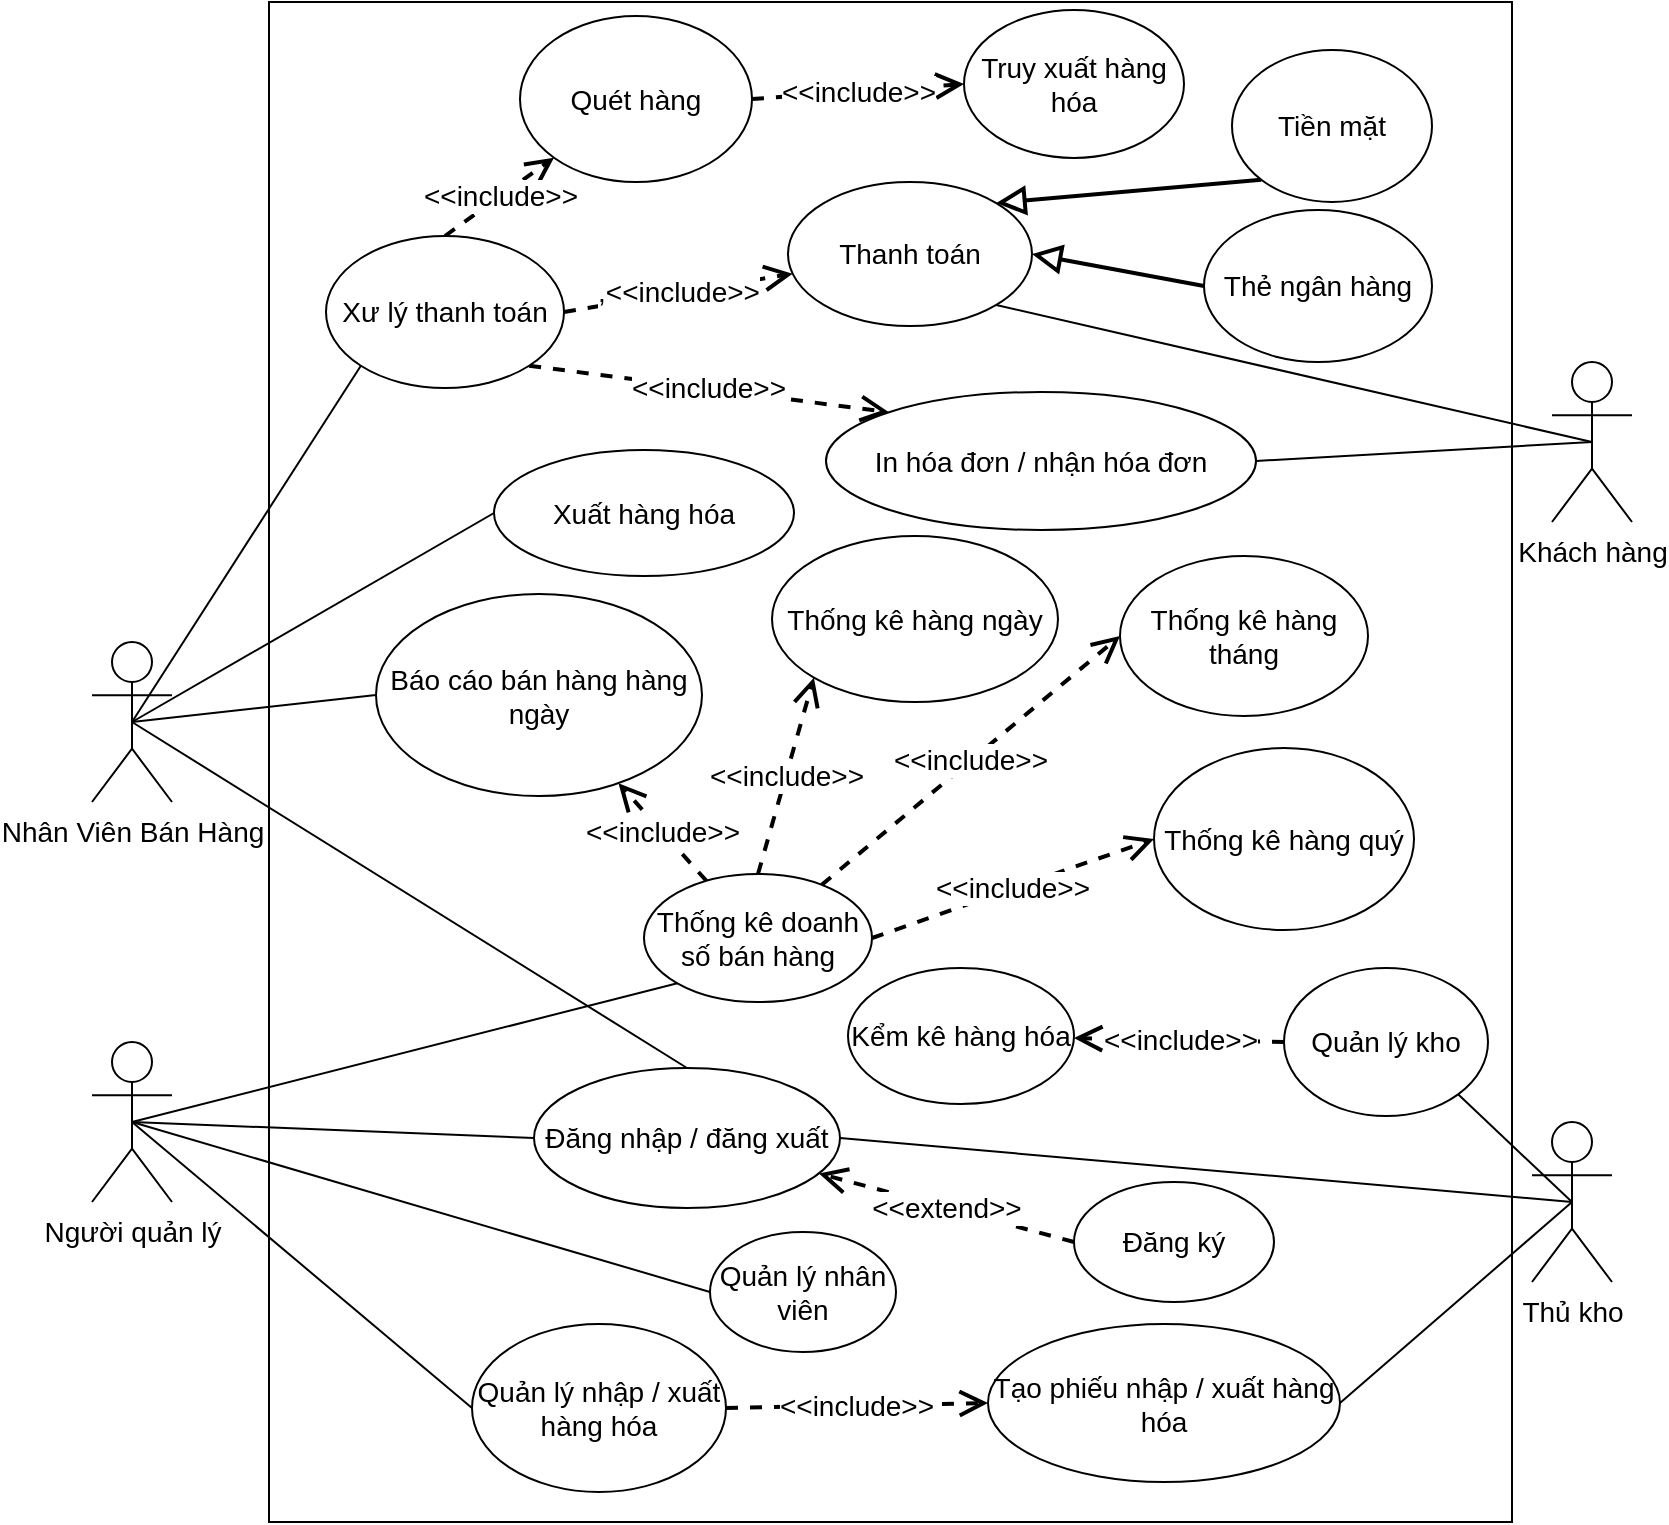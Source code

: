 <mxfile version="14.9.6" type="device" pages="6"><diagram id="X_3gajI03cGwWxsO9EAs" name="Page-1"><mxGraphModel dx="1605" dy="696" grid="0" gridSize="10" guides="1" tooltips="1" connect="1" arrows="1" fold="1" page="0" pageScale="1" pageWidth="827" pageHeight="1169" math="0" shadow="0"><root><mxCell id="0"/><mxCell id="1" parent="0"/><mxCell id="jmUTKWsd7i9n2NGpoQxk-5" value="" style="rounded=0;whiteSpace=wrap;html=1;" parent="1" vertex="1"><mxGeometry x="128.5" y="40" width="621.5" height="760" as="geometry"/></mxCell><mxCell id="jmUTKWsd7i9n2NGpoQxk-1" value="Nhân Viên Bán Hàng" style="shape=umlActor;verticalLabelPosition=bottom;verticalAlign=top;html=1;outlineConnect=0;fontSize=14;" parent="1" vertex="1"><mxGeometry x="40" y="360" width="40" height="80" as="geometry"/></mxCell><mxCell id="jmUTKWsd7i9n2NGpoQxk-2" value="Người quản lý" style="shape=umlActor;verticalLabelPosition=bottom;verticalAlign=top;html=1;outlineConnect=0;fontSize=14;" parent="1" vertex="1"><mxGeometry x="40" y="560" width="40" height="80" as="geometry"/></mxCell><mxCell id="3GQWUcm0NmPoAcpDKpDG-1" value="Đăng nhập / đăng xuất" style="ellipse;whiteSpace=wrap;html=1;fontSize=14;" parent="1" vertex="1"><mxGeometry x="261" y="573" width="153" height="70" as="geometry"/></mxCell><mxCell id="3GQWUcm0NmPoAcpDKpDG-2" value="In hóa đơn / nhận hóa đơn" style="ellipse;whiteSpace=wrap;html=1;fontSize=14;" parent="1" vertex="1"><mxGeometry x="407" y="235" width="215" height="69" as="geometry"/></mxCell><mxCell id="3GQWUcm0NmPoAcpDKpDG-3" value="Thống kê hàng ngày" style="ellipse;whiteSpace=wrap;html=1;fontSize=14;" parent="1" vertex="1"><mxGeometry x="380" y="307" width="143" height="83" as="geometry"/></mxCell><mxCell id="3GQWUcm0NmPoAcpDKpDG-4" value="Thống kê hàng tháng" style="ellipse;whiteSpace=wrap;html=1;fontSize=14;" parent="1" vertex="1"><mxGeometry x="554" y="317" width="124" height="80" as="geometry"/></mxCell><mxCell id="3GQWUcm0NmPoAcpDKpDG-36" style="edgeStyle=none;rounded=0;orthogonalLoop=1;jettySize=auto;html=1;exitX=0;exitY=0.5;exitDx=0;exitDy=0;entryX=1;entryY=0.5;entryDx=0;entryDy=0;endArrow=block;endFill=0;fontSize=14;endSize=10;strokeWidth=2;" parent="1" source="3GQWUcm0NmPoAcpDKpDG-5" target="3GQWUcm0NmPoAcpDKpDG-10" edge="1"><mxGeometry relative="1" as="geometry"/></mxCell><mxCell id="3GQWUcm0NmPoAcpDKpDG-5" value="Thẻ ngân hàng" style="ellipse;whiteSpace=wrap;html=1;fontSize=14;" parent="1" vertex="1"><mxGeometry x="596" y="144" width="114" height="76" as="geometry"/></mxCell><mxCell id="3GQWUcm0NmPoAcpDKpDG-35" style="edgeStyle=none;rounded=0;orthogonalLoop=1;jettySize=auto;html=1;exitX=0;exitY=1;exitDx=0;exitDy=0;entryX=1;entryY=0;entryDx=0;entryDy=0;endArrow=block;endFill=0;fontSize=14;spacing=2;strokeWidth=2;endSize=10;jumpSize=6;startSize=6;" parent="1" source="3GQWUcm0NmPoAcpDKpDG-6" target="3GQWUcm0NmPoAcpDKpDG-10" edge="1"><mxGeometry relative="1" as="geometry"/></mxCell><mxCell id="3GQWUcm0NmPoAcpDKpDG-6" value="Tiền mặt" style="ellipse;whiteSpace=wrap;html=1;fontSize=14;" parent="1" vertex="1"><mxGeometry x="610" y="64" width="100" height="76" as="geometry"/></mxCell><mxCell id="3GQWUcm0NmPoAcpDKpDG-37" value="&amp;lt;&amp;lt;include&amp;gt;&amp;gt;" style="edgeStyle=none;rounded=0;orthogonalLoop=1;jettySize=auto;html=1;exitX=0;exitY=0.5;exitDx=0;exitDy=0;endArrow=open;endFill=0;dashed=1;fontSize=14;strokeWidth=2;endSize=10;" parent="1" source="3GQWUcm0NmPoAcpDKpDG-7" target="3GQWUcm0NmPoAcpDKpDG-14" edge="1"><mxGeometry relative="1" as="geometry"/></mxCell><mxCell id="3GQWUcm0NmPoAcpDKpDG-7" value="Quản lý kho" style="ellipse;whiteSpace=wrap;html=1;fontSize=14;" parent="1" vertex="1"><mxGeometry x="636" y="523" width="102" height="74" as="geometry"/></mxCell><mxCell id="3GQWUcm0NmPoAcpDKpDG-39" value="&amp;lt;&amp;lt;include&amp;gt;&amp;gt;" style="edgeStyle=none;rounded=0;orthogonalLoop=1;jettySize=auto;html=1;dashed=1;endArrow=open;endFill=0;fontSize=14;endSize=10;strokeWidth=2;" parent="1" source="3GQWUcm0NmPoAcpDKpDG-8" target="3GQWUcm0NmPoAcpDKpDG-9" edge="1"><mxGeometry relative="1" as="geometry"><mxPoint x="550" y="530" as="sourcePoint"/></mxGeometry></mxCell><mxCell id="3GQWUcm0NmPoAcpDKpDG-8" value="Thống kê doanh số bán hàng" style="ellipse;whiteSpace=wrap;html=1;fontSize=14;" parent="1" vertex="1"><mxGeometry x="316" y="476" width="114" height="64" as="geometry"/></mxCell><mxCell id="3GQWUcm0NmPoAcpDKpDG-31" value="&amp;lt;&amp;lt;include&amp;gt;&amp;gt;" style="edgeStyle=none;rounded=0;orthogonalLoop=1;jettySize=auto;html=1;exitX=0.5;exitY=0;exitDx=0;exitDy=0;entryX=0;entryY=1;entryDx=0;entryDy=0;dashed=1;endArrow=open;endFill=0;fontSize=14;endSize=10;strokeWidth=2;" parent="1" source="3GQWUcm0NmPoAcpDKpDG-8" target="3GQWUcm0NmPoAcpDKpDG-3" edge="1"><mxGeometry relative="1" as="geometry"/></mxCell><mxCell id="3GQWUcm0NmPoAcpDKpDG-32" value="&amp;lt;&amp;lt;include&amp;gt;&amp;gt;" style="edgeStyle=none;rounded=0;orthogonalLoop=1;jettySize=auto;html=1;entryX=0;entryY=0.5;entryDx=0;entryDy=0;dashed=1;endArrow=open;endFill=0;fontSize=14;endSize=10;strokeWidth=2;" parent="1" source="3GQWUcm0NmPoAcpDKpDG-8" target="3GQWUcm0NmPoAcpDKpDG-4" edge="1"><mxGeometry relative="1" as="geometry"/></mxCell><mxCell id="3GQWUcm0NmPoAcpDKpDG-33" value="&amp;lt;&amp;lt;include&amp;gt;&amp;gt;" style="edgeStyle=none;rounded=0;orthogonalLoop=1;jettySize=auto;html=1;exitX=1;exitY=0.5;exitDx=0;exitDy=0;entryX=0;entryY=0.5;entryDx=0;entryDy=0;dashed=1;endArrow=open;endFill=0;fontSize=14;endSize=10;strokeWidth=2;" parent="1" source="3GQWUcm0NmPoAcpDKpDG-8" target="3GQWUcm0NmPoAcpDKpDG-11" edge="1"><mxGeometry relative="1" as="geometry"/></mxCell><mxCell id="3GQWUcm0NmPoAcpDKpDG-9" value="Báo cáo bán hàng hàng ngày" style="ellipse;whiteSpace=wrap;html=1;fontSize=14;" parent="1" vertex="1"><mxGeometry x="182" y="336" width="163" height="101" as="geometry"/></mxCell><mxCell id="3GQWUcm0NmPoAcpDKpDG-10" value="Thanh toán" style="ellipse;whiteSpace=wrap;html=1;fontSize=14;" parent="1" vertex="1"><mxGeometry x="388" y="130" width="122" height="72" as="geometry"/></mxCell><mxCell id="3GQWUcm0NmPoAcpDKpDG-11" value="Thống kê hàng quý" style="ellipse;whiteSpace=wrap;html=1;fontSize=14;" parent="1" vertex="1"><mxGeometry x="571" y="413" width="130" height="91" as="geometry"/></mxCell><mxCell id="3GQWUcm0NmPoAcpDKpDG-14" value="Kểm kê hàng hóa" style="ellipse;whiteSpace=wrap;html=1;fontSize=14;" parent="1" vertex="1"><mxGeometry x="418" y="523" width="113" height="68" as="geometry"/></mxCell><mxCell id="3GQWUcm0NmPoAcpDKpDG-28" value="&amp;lt;&amp;lt;include&amp;gt;&amp;gt;" style="edgeStyle=none;rounded=0;orthogonalLoop=1;jettySize=auto;html=1;exitX=0.5;exitY=0;exitDx=0;exitDy=0;entryX=0;entryY=1;entryDx=0;entryDy=0;dashed=1;endArrow=open;endFill=0;fontSize=14;endSize=10;strokeWidth=2;" parent="1" source="3GQWUcm0NmPoAcpDKpDG-20" target="3GQWUcm0NmPoAcpDKpDG-21" edge="1"><mxGeometry relative="1" as="geometry"/></mxCell><mxCell id="3GQWUcm0NmPoAcpDKpDG-29" value=",&amp;lt;&amp;lt;include&amp;gt;&amp;gt;" style="edgeStyle=none;rounded=0;orthogonalLoop=1;jettySize=auto;html=1;exitX=1;exitY=0.5;exitDx=0;exitDy=0;dashed=1;endArrow=open;endFill=0;fontSize=14;endSize=10;strokeWidth=2;" parent="1" source="3GQWUcm0NmPoAcpDKpDG-20" target="3GQWUcm0NmPoAcpDKpDG-10" edge="1"><mxGeometry relative="1" as="geometry"/></mxCell><mxCell id="3GQWUcm0NmPoAcpDKpDG-30" value="&amp;lt;&amp;lt;include&amp;gt;&amp;gt;" style="edgeStyle=none;rounded=0;orthogonalLoop=1;jettySize=auto;html=1;exitX=1;exitY=1;exitDx=0;exitDy=0;dashed=1;endArrow=open;endFill=0;entryX=0;entryY=0;entryDx=0;entryDy=0;fontSize=14;endSize=10;strokeWidth=2;" parent="1" source="3GQWUcm0NmPoAcpDKpDG-20" target="3GQWUcm0NmPoAcpDKpDG-2" edge="1"><mxGeometry relative="1" as="geometry"><mxPoint x="390" y="280" as="targetPoint"/></mxGeometry></mxCell><mxCell id="3GQWUcm0NmPoAcpDKpDG-20" value="Xư lý thanh toán" style="ellipse;whiteSpace=wrap;html=1;fontSize=14;" parent="1" vertex="1"><mxGeometry x="157" y="157" width="119" height="76" as="geometry"/></mxCell><mxCell id="3GQWUcm0NmPoAcpDKpDG-21" value="Quét hàng" style="ellipse;whiteSpace=wrap;html=1;fontSize=14;" parent="1" vertex="1"><mxGeometry x="254" y="47" width="116" height="83" as="geometry"/></mxCell><mxCell id="mlgc9WAL3KNxoWwhJcPK-2" value="" style="endArrow=none;html=1;entryX=0;entryY=1;entryDx=0;entryDy=0;exitX=0.5;exitY=0.5;exitDx=0;exitDy=0;exitPerimeter=0;fontSize=14;" parent="1" source="jmUTKWsd7i9n2NGpoQxk-1" target="3GQWUcm0NmPoAcpDKpDG-20" edge="1"><mxGeometry width="50" height="50" relative="1" as="geometry"><mxPoint x="400" y="360" as="sourcePoint"/><mxPoint x="450" y="310" as="targetPoint"/></mxGeometry></mxCell><mxCell id="mlgc9WAL3KNxoWwhJcPK-3" value="" style="endArrow=none;html=1;exitX=0.5;exitY=0.5;exitDx=0;exitDy=0;exitPerimeter=0;entryX=0;entryY=0.5;entryDx=0;entryDy=0;fontSize=14;" parent="1" source="jmUTKWsd7i9n2NGpoQxk-1" target="3GQWUcm0NmPoAcpDKpDG-9" edge="1"><mxGeometry width="50" height="50" relative="1" as="geometry"><mxPoint x="400" y="360" as="sourcePoint"/><mxPoint x="450" y="310" as="targetPoint"/></mxGeometry></mxCell><mxCell id="mlgc9WAL3KNxoWwhJcPK-4" value="" style="endArrow=none;html=1;entryX=0.5;entryY=0.5;entryDx=0;entryDy=0;entryPerimeter=0;exitX=0.5;exitY=0;exitDx=0;exitDy=0;fontSize=14;" parent="1" source="3GQWUcm0NmPoAcpDKpDG-1" target="jmUTKWsd7i9n2NGpoQxk-1" edge="1"><mxGeometry width="50" height="50" relative="1" as="geometry"><mxPoint x="340" y="540" as="sourcePoint"/><mxPoint x="450" y="510" as="targetPoint"/></mxGeometry></mxCell><mxCell id="mlgc9WAL3KNxoWwhJcPK-8" value="" style="endArrow=none;html=1;exitX=0;exitY=1;exitDx=0;exitDy=0;entryX=0.5;entryY=0.5;entryDx=0;entryDy=0;entryPerimeter=0;fontSize=14;" parent="1" source="3GQWUcm0NmPoAcpDKpDG-8" target="jmUTKWsd7i9n2NGpoQxk-2" edge="1"><mxGeometry width="50" height="50" relative="1" as="geometry"><mxPoint x="400" y="560" as="sourcePoint"/><mxPoint x="450" y="510" as="targetPoint"/></mxGeometry></mxCell><mxCell id="mlgc9WAL3KNxoWwhJcPK-9" value="" style="endArrow=none;html=1;entryX=0.5;entryY=0.5;entryDx=0;entryDy=0;entryPerimeter=0;exitX=0;exitY=0.5;exitDx=0;exitDy=0;fontSize=14;" parent="1" source="3GQWUcm0NmPoAcpDKpDG-1" target="jmUTKWsd7i9n2NGpoQxk-2" edge="1"><mxGeometry width="50" height="50" relative="1" as="geometry"><mxPoint x="400" y="560" as="sourcePoint"/><mxPoint x="450" y="510" as="targetPoint"/></mxGeometry></mxCell><mxCell id="mlgc9WAL3KNxoWwhJcPK-11" value="Khách hàng" style="shape=umlActor;verticalLabelPosition=bottom;verticalAlign=top;html=1;outlineConnect=0;fontSize=14;" parent="1" vertex="1"><mxGeometry x="770" y="220" width="40" height="80" as="geometry"/></mxCell><mxCell id="mlgc9WAL3KNxoWwhJcPK-13" value="" style="endArrow=none;html=1;entryX=0.5;entryY=0.5;entryDx=0;entryDy=0;entryPerimeter=0;exitX=1;exitY=1;exitDx=0;exitDy=0;fontSize=14;" parent="1" source="3GQWUcm0NmPoAcpDKpDG-10" target="mlgc9WAL3KNxoWwhJcPK-11" edge="1"><mxGeometry width="50" height="50" relative="1" as="geometry"><mxPoint x="400" y="460" as="sourcePoint"/><mxPoint x="450" y="410" as="targetPoint"/></mxGeometry></mxCell><mxCell id="mlgc9WAL3KNxoWwhJcPK-14" value="" style="endArrow=none;html=1;entryX=0.5;entryY=0.5;entryDx=0;entryDy=0;entryPerimeter=0;exitX=1;exitY=0.5;exitDx=0;exitDy=0;fontSize=14;" parent="1" source="3GQWUcm0NmPoAcpDKpDG-2" target="mlgc9WAL3KNxoWwhJcPK-11" edge="1"><mxGeometry width="50" height="50" relative="1" as="geometry"><mxPoint x="400" y="460" as="sourcePoint"/><mxPoint x="450" y="410" as="targetPoint"/></mxGeometry></mxCell><mxCell id="mlgc9WAL3KNxoWwhJcPK-16" value="Xuất hàng hóa" style="ellipse;whiteSpace=wrap;html=1;fontSize=14;" parent="1" vertex="1"><mxGeometry x="241" y="264" width="150" height="63" as="geometry"/></mxCell><mxCell id="mlgc9WAL3KNxoWwhJcPK-19" value="Truy xuất hàng hóa" style="ellipse;whiteSpace=wrap;html=1;fontSize=14;" parent="1" vertex="1"><mxGeometry x="476" y="44" width="110" height="74" as="geometry"/></mxCell><mxCell id="mlgc9WAL3KNxoWwhJcPK-20" value="&amp;lt;&amp;lt;include&amp;gt;&amp;gt;" style="edgeStyle=none;rounded=0;orthogonalLoop=1;jettySize=auto;html=1;exitX=1;exitY=0.5;exitDx=0;exitDy=0;entryX=0;entryY=0.5;entryDx=0;entryDy=0;dashed=1;endArrow=open;endFill=0;fontSize=14;endSize=10;strokeWidth=2;" parent="1" source="3GQWUcm0NmPoAcpDKpDG-21" target="mlgc9WAL3KNxoWwhJcPK-19" edge="1"><mxGeometry relative="1" as="geometry"><mxPoint x="401.56" y="138.62" as="sourcePoint"/><mxPoint x="459.996" y="70.002" as="targetPoint"/></mxGeometry></mxCell><mxCell id="mlgc9WAL3KNxoWwhJcPK-22" value="Thủ kho" style="shape=umlActor;verticalLabelPosition=bottom;verticalAlign=top;html=1;outlineConnect=0;fontSize=14;" parent="1" vertex="1"><mxGeometry x="760" y="600" width="40" height="80" as="geometry"/></mxCell><mxCell id="mlgc9WAL3KNxoWwhJcPK-23" value="Quản lý nhân viên" style="ellipse;whiteSpace=wrap;html=1;fontSize=14;" parent="1" vertex="1"><mxGeometry x="349" y="655" width="93" height="60" as="geometry"/></mxCell><mxCell id="mlgc9WAL3KNxoWwhJcPK-24" value="" style="endArrow=none;html=1;entryX=0;entryY=0.5;entryDx=0;entryDy=0;exitX=0.5;exitY=0.5;exitDx=0;exitDy=0;exitPerimeter=0;fontSize=14;" parent="1" source="jmUTKWsd7i9n2NGpoQxk-2" target="mlgc9WAL3KNxoWwhJcPK-23" edge="1"><mxGeometry width="50" height="50" relative="1" as="geometry"><mxPoint x="520" y="520" as="sourcePoint"/><mxPoint x="570" y="470" as="targetPoint"/></mxGeometry></mxCell><mxCell id="mlgc9WAL3KNxoWwhJcPK-25" value="" style="endArrow=none;html=1;entryX=0.5;entryY=0.5;entryDx=0;entryDy=0;entryPerimeter=0;exitX=1;exitY=1;exitDx=0;exitDy=0;fontSize=14;" parent="1" source="3GQWUcm0NmPoAcpDKpDG-7" target="mlgc9WAL3KNxoWwhJcPK-22" edge="1"><mxGeometry width="50" height="50" relative="1" as="geometry"><mxPoint x="520" y="520" as="sourcePoint"/><mxPoint x="570" y="470" as="targetPoint"/></mxGeometry></mxCell><mxCell id="mlgc9WAL3KNxoWwhJcPK-26" value="Quản lý nhập / xuất hàng hóa" style="ellipse;whiteSpace=wrap;html=1;fontSize=14;" parent="1" vertex="1"><mxGeometry x="230" y="701" width="127" height="84" as="geometry"/></mxCell><mxCell id="mlgc9WAL3KNxoWwhJcPK-28" value="" style="endArrow=none;html=1;entryX=0.5;entryY=0.5;entryDx=0;entryDy=0;entryPerimeter=0;exitX=1;exitY=0.5;exitDx=0;exitDy=0;fontSize=14;" parent="1" source="3GQWUcm0NmPoAcpDKpDG-1" target="mlgc9WAL3KNxoWwhJcPK-22" edge="1"><mxGeometry width="50" height="50" relative="1" as="geometry"><mxPoint x="520" y="520" as="sourcePoint"/><mxPoint x="570" y="470" as="targetPoint"/></mxGeometry></mxCell><mxCell id="1rMDRkvQiVu-XMmLuUUH-1" value="" style="endArrow=none;html=1;entryX=0.5;entryY=0.5;entryDx=0;entryDy=0;entryPerimeter=0;exitX=0;exitY=0.5;exitDx=0;exitDy=0;fontSize=14;" parent="1" source="mlgc9WAL3KNxoWwhJcPK-26" target="jmUTKWsd7i9n2NGpoQxk-2" edge="1"><mxGeometry width="50" height="50" relative="1" as="geometry"><mxPoint x="390" y="450" as="sourcePoint"/><mxPoint x="440" y="400" as="targetPoint"/></mxGeometry></mxCell><mxCell id="1rMDRkvQiVu-XMmLuUUH-3" value="Tạo phiếu nhập / xuất hàng hóa" style="ellipse;whiteSpace=wrap;html=1;fontSize=14;" parent="1" vertex="1"><mxGeometry x="488" y="701" width="176" height="79" as="geometry"/></mxCell><mxCell id="1rMDRkvQiVu-XMmLuUUH-4" value="" style="endArrow=none;html=1;entryX=0.5;entryY=0.5;entryDx=0;entryDy=0;entryPerimeter=0;exitX=1;exitY=0.5;exitDx=0;exitDy=0;fontSize=14;" parent="1" source="1rMDRkvQiVu-XMmLuUUH-3" target="mlgc9WAL3KNxoWwhJcPK-22" edge="1"><mxGeometry width="50" height="50" relative="1" as="geometry"><mxPoint x="390" y="450" as="sourcePoint"/><mxPoint x="440" y="400" as="targetPoint"/></mxGeometry></mxCell><mxCell id="1rMDRkvQiVu-XMmLuUUH-5" value="&amp;lt;&amp;lt;include&amp;gt;&amp;gt;" style="edgeStyle=none;rounded=0;orthogonalLoop=1;jettySize=auto;html=1;dashed=1;endArrow=open;endFill=0;exitX=1;exitY=0.5;exitDx=0;exitDy=0;entryX=0;entryY=0.5;entryDx=0;entryDy=0;fontSize=14;endSize=10;strokeWidth=2;" parent="1" source="mlgc9WAL3KNxoWwhJcPK-26" target="1rMDRkvQiVu-XMmLuUUH-3" edge="1"><mxGeometry relative="1" as="geometry"><mxPoint x="459.921" y="772.332" as="sourcePoint"/><mxPoint x="388.572" y="710.003" as="targetPoint"/></mxGeometry></mxCell><mxCell id="QV4z3LUx660qUgWut2sT-1" value="" style="endArrow=none;html=1;entryX=0.5;entryY=0.5;entryDx=0;entryDy=0;entryPerimeter=0;exitX=0;exitY=0.5;exitDx=0;exitDy=0;fontSize=14;" parent="1" source="mlgc9WAL3KNxoWwhJcPK-16" target="jmUTKWsd7i9n2NGpoQxk-1" edge="1"><mxGeometry width="50" height="50" relative="1" as="geometry"><mxPoint x="382" y="454" as="sourcePoint"/><mxPoint x="432" y="404" as="targetPoint"/></mxGeometry></mxCell><mxCell id="1VojRdYXPBkcwkbnCsIb-2" value="&amp;lt;&amp;lt;extend&amp;gt;&amp;gt;" style="rounded=0;orthogonalLoop=1;jettySize=auto;html=1;exitX=0;exitY=0.5;exitDx=0;exitDy=0;dashed=1;startArrow=none;startFill=0;endArrow=open;endFill=0;fontSize=14;endSize=10;strokeWidth=2;" edge="1" parent="1" source="1VojRdYXPBkcwkbnCsIb-1" target="3GQWUcm0NmPoAcpDKpDG-1"><mxGeometry relative="1" as="geometry"/></mxCell><mxCell id="1VojRdYXPBkcwkbnCsIb-1" value="Đăng ký" style="ellipse;whiteSpace=wrap;html=1;fontSize=14;" vertex="1" parent="1"><mxGeometry x="531" y="630" width="100" height="60" as="geometry"/></mxCell></root></mxGraphModel></diagram><diagram id="O2q5S81UlyIH-dyNLWr5" name="Page-2"><mxGraphModel dx="1024" dy="592" grid="0" gridSize="10" guides="1" tooltips="1" connect="1" arrows="1" fold="1" page="0" pageScale="1" pageWidth="827" pageHeight="1169" math="0" shadow="0"><root><mxCell id="Japy9P8lDnO_IKh7Hzi0-0"/><mxCell id="Japy9P8lDnO_IKh7Hzi0-1" parent="Japy9P8lDnO_IKh7Hzi0-0"/><mxCell id="HC4q6IHxwJ24EuJGbXtU-0" value="" style="rounded=0;whiteSpace=wrap;html=1;" parent="Japy9P8lDnO_IKh7Hzi0-1" vertex="1"><mxGeometry x="155" y="30" width="600" height="481" as="geometry"/></mxCell><mxCell id="Japy9P8lDnO_IKh7Hzi0-2" value="Nhân Viên Bán Hàng" style="shape=umlActor;verticalLabelPosition=bottom;verticalAlign=top;html=1;outlineConnect=0;" parent="Japy9P8lDnO_IKh7Hzi0-1" vertex="1"><mxGeometry x="40" y="320" width="40" height="80" as="geometry"/></mxCell><mxCell id="Japy9P8lDnO_IKh7Hzi0-3" value="Đăng nhập / đăng xuất" style="ellipse;whiteSpace=wrap;html=1;" parent="Japy9P8lDnO_IKh7Hzi0-1" vertex="1"><mxGeometry x="304" y="394" width="90" height="60" as="geometry"/></mxCell><mxCell id="Japy9P8lDnO_IKh7Hzi0-4" value="In hóa đơn" style="ellipse;whiteSpace=wrap;html=1;" parent="Japy9P8lDnO_IKh7Hzi0-1" vertex="1"><mxGeometry x="436" y="234" width="90" height="60" as="geometry"/></mxCell><mxCell id="Japy9P8lDnO_IKh7Hzi0-7" style="edgeStyle=none;rounded=0;orthogonalLoop=1;jettySize=auto;html=1;exitX=0;exitY=0.5;exitDx=0;exitDy=0;entryX=1;entryY=0.5;entryDx=0;entryDy=0;endArrow=block;endFill=0;" parent="Japy9P8lDnO_IKh7Hzi0-1" target="Japy9P8lDnO_IKh7Hzi0-16" edge="1"><mxGeometry relative="1" as="geometry"><mxPoint x="620" y="190" as="sourcePoint"/></mxGeometry></mxCell><mxCell id="Japy9P8lDnO_IKh7Hzi0-8" style="edgeStyle=none;rounded=0;orthogonalLoop=1;jettySize=auto;html=1;exitX=0;exitY=1;exitDx=0;exitDy=0;entryX=1;entryY=0;entryDx=0;entryDy=0;endArrow=block;endFill=0;" parent="Japy9P8lDnO_IKh7Hzi0-1" source="Japy9P8lDnO_IKh7Hzi0-9" target="Japy9P8lDnO_IKh7Hzi0-16" edge="1"><mxGeometry relative="1" as="geometry"/></mxCell><mxCell id="Japy9P8lDnO_IKh7Hzi0-9" value="Tiền mặt" style="ellipse;whiteSpace=wrap;html=1;" parent="Japy9P8lDnO_IKh7Hzi0-1" vertex="1"><mxGeometry x="610" y="80" width="90" height="60" as="geometry"/></mxCell><mxCell id="Japy9P8lDnO_IKh7Hzi0-15" value="Báo cáo bán hàng hàng ngày" style="ellipse;whiteSpace=wrap;html=1;" parent="Japy9P8lDnO_IKh7Hzi0-1" vertex="1"><mxGeometry x="405.5" y="320" width="99" height="67" as="geometry"/></mxCell><mxCell id="Japy9P8lDnO_IKh7Hzi0-16" value="Thanh toán" style="ellipse;whiteSpace=wrap;html=1;" parent="Japy9P8lDnO_IKh7Hzi0-1" vertex="1"><mxGeometry x="410" y="142" width="90" height="60" as="geometry"/></mxCell><mxCell id="Japy9P8lDnO_IKh7Hzi0-18" value="&amp;lt;&amp;lt;include&amp;gt;&amp;gt;" style="edgeStyle=none;rounded=0;orthogonalLoop=1;jettySize=auto;html=1;exitX=0.5;exitY=0;exitDx=0;exitDy=0;entryX=0;entryY=1;entryDx=0;entryDy=0;dashed=1;endArrow=open;endFill=0;" parent="Japy9P8lDnO_IKh7Hzi0-1" source="wPv7U9K76INPBdsueurQ-0" target="Japy9P8lDnO_IKh7Hzi0-22" edge="1"><mxGeometry relative="1" as="geometry"><mxPoint x="275" y="170" as="sourcePoint"/></mxGeometry></mxCell><mxCell id="Japy9P8lDnO_IKh7Hzi0-19" value=",&amp;lt;&amp;lt;include&amp;gt;&amp;gt;" style="edgeStyle=none;rounded=0;orthogonalLoop=1;jettySize=auto;html=1;exitX=1;exitY=0.5;exitDx=0;exitDy=0;dashed=1;endArrow=open;endFill=0;" parent="Japy9P8lDnO_IKh7Hzi0-1" source="wPv7U9K76INPBdsueurQ-0" target="Japy9P8lDnO_IKh7Hzi0-16" edge="1"><mxGeometry relative="1" as="geometry"><mxPoint x="320" y="200" as="sourcePoint"/></mxGeometry></mxCell><mxCell id="Japy9P8lDnO_IKh7Hzi0-20" value="&amp;lt;&amp;lt;include&amp;gt;&amp;gt;" style="edgeStyle=none;rounded=0;orthogonalLoop=1;jettySize=auto;html=1;exitX=1;exitY=1;exitDx=0;exitDy=0;dashed=1;endArrow=open;endFill=0;entryX=0;entryY=0;entryDx=0;entryDy=0;" parent="Japy9P8lDnO_IKh7Hzi0-1" source="wPv7U9K76INPBdsueurQ-0" target="Japy9P8lDnO_IKh7Hzi0-4" edge="1"><mxGeometry relative="1" as="geometry"><mxPoint x="390" y="280" as="targetPoint"/><mxPoint x="306.82" y="221.213" as="sourcePoint"/></mxGeometry></mxCell><mxCell id="Japy9P8lDnO_IKh7Hzi0-22" value="Quét hàng" style="ellipse;whiteSpace=wrap;html=1;" parent="Japy9P8lDnO_IKh7Hzi0-1" vertex="1"><mxGeometry x="295" y="60" width="90" height="60" as="geometry"/></mxCell><mxCell id="Japy9P8lDnO_IKh7Hzi0-23" value="" style="endArrow=none;html=1;entryX=0;entryY=1;entryDx=0;entryDy=0;exitX=0.5;exitY=0.5;exitDx=0;exitDy=0;exitPerimeter=0;" parent="Japy9P8lDnO_IKh7Hzi0-1" source="Japy9P8lDnO_IKh7Hzi0-2" edge="1"><mxGeometry width="50" height="50" relative="1" as="geometry"><mxPoint x="400" y="360" as="sourcePoint"/><mxPoint x="243.18" y="221.213" as="targetPoint"/></mxGeometry></mxCell><mxCell id="Japy9P8lDnO_IKh7Hzi0-24" value="" style="endArrow=none;html=1;exitX=0.5;exitY=0.5;exitDx=0;exitDy=0;exitPerimeter=0;entryX=0;entryY=0.5;entryDx=0;entryDy=0;" parent="Japy9P8lDnO_IKh7Hzi0-1" source="Japy9P8lDnO_IKh7Hzi0-2" target="Japy9P8lDnO_IKh7Hzi0-15" edge="1"><mxGeometry width="50" height="50" relative="1" as="geometry"><mxPoint x="400" y="360" as="sourcePoint"/><mxPoint x="450" y="310" as="targetPoint"/></mxGeometry></mxCell><mxCell id="Japy9P8lDnO_IKh7Hzi0-25" value="" style="endArrow=none;html=1;entryX=0.5;entryY=0.5;entryDx=0;entryDy=0;entryPerimeter=0;exitX=0;exitY=0.5;exitDx=0;exitDy=0;" parent="Japy9P8lDnO_IKh7Hzi0-1" source="Japy9P8lDnO_IKh7Hzi0-3" target="Japy9P8lDnO_IKh7Hzi0-2" edge="1"><mxGeometry width="50" height="50" relative="1" as="geometry"><mxPoint x="340" y="540" as="sourcePoint"/><mxPoint x="450" y="510" as="targetPoint"/></mxGeometry></mxCell><mxCell id="Japy9P8lDnO_IKh7Hzi0-26" value="Xuất hàng hóa" style="ellipse;whiteSpace=wrap;html=1;" parent="Japy9P8lDnO_IKh7Hzi0-1" vertex="1"><mxGeometry x="271" y="265" width="100" height="60" as="geometry"/></mxCell><mxCell id="Japy9P8lDnO_IKh7Hzi0-28" value="Truy xuất hàng hóa" style="ellipse;whiteSpace=wrap;html=1;" parent="Japy9P8lDnO_IKh7Hzi0-1" vertex="1"><mxGeometry x="500" y="50" width="90" height="60" as="geometry"/></mxCell><mxCell id="Japy9P8lDnO_IKh7Hzi0-29" value="&amp;lt;&amp;lt;include&amp;gt;&amp;gt;" style="edgeStyle=none;rounded=0;orthogonalLoop=1;jettySize=auto;html=1;exitX=1;exitY=0.5;exitDx=0;exitDy=0;entryX=0;entryY=0.5;entryDx=0;entryDy=0;dashed=1;endArrow=open;endFill=0;" parent="Japy9P8lDnO_IKh7Hzi0-1" source="Japy9P8lDnO_IKh7Hzi0-22" target="Japy9P8lDnO_IKh7Hzi0-28" edge="1"><mxGeometry relative="1" as="geometry"><mxPoint x="401.56" y="138.62" as="sourcePoint"/><mxPoint x="459.996" y="70.002" as="targetPoint"/></mxGeometry></mxCell><mxCell id="eVCr7USwrgi0EqDhdZ7Q-0" value="Thẻ ngân hàng" style="ellipse;whiteSpace=wrap;html=1;" parent="Japy9P8lDnO_IKh7Hzi0-1" vertex="1"><mxGeometry x="620" y="160" width="90" height="60" as="geometry"/></mxCell><mxCell id="wPv7U9K76INPBdsueurQ-0" value="Xư lý thanh toán" style="ellipse;whiteSpace=wrap;html=1;" parent="Japy9P8lDnO_IKh7Hzi0-1" vertex="1"><mxGeometry x="200" y="170" width="90" height="60" as="geometry"/></mxCell><mxCell id="pj77l7Q6ynpb384DuOL5-0" value="" style="endArrow=none;html=1;entryX=0;entryY=0.5;entryDx=0;entryDy=0;" parent="Japy9P8lDnO_IKh7Hzi0-1" target="Japy9P8lDnO_IKh7Hzi0-26" edge="1"><mxGeometry width="50" height="50" relative="1" as="geometry"><mxPoint x="60" y="360" as="sourcePoint"/><mxPoint x="437" y="287" as="targetPoint"/></mxGeometry></mxCell></root></mxGraphModel></diagram><diagram id="_4yGLK-sdv2RpSzkSuO7" name="Page-3"><mxGraphModel dx="1024" dy="592" grid="0" gridSize="10" guides="1" tooltips="1" connect="1" arrows="1" fold="1" page="0" pageScale="1" pageWidth="827" pageHeight="1169" math="0" shadow="0"><root><mxCell id="oNC0ZTj3ym_4h3538KsU-0"/><mxCell id="oNC0ZTj3ym_4h3538KsU-1" parent="oNC0ZTj3ym_4h3538KsU-0"/><mxCell id="aZU_Nv6MDfwjMeN1Dcqt-2" value="" style="rounded=0;whiteSpace=wrap;html=1;" parent="oNC0ZTj3ym_4h3538KsU-1" vertex="1"><mxGeometry x="188" y="380" width="509" height="474" as="geometry"/></mxCell><mxCell id="Zk3AWjZAqOwDv2nsLEBg-0" value="Người quản lý" style="shape=umlActor;verticalLabelPosition=bottom;verticalAlign=top;html=1;outlineConnect=0;" parent="oNC0ZTj3ym_4h3538KsU-1" vertex="1"><mxGeometry x="45" y="577" width="40" height="80" as="geometry"/></mxCell><mxCell id="Zk3AWjZAqOwDv2nsLEBg-1" value="Đăng nhập / đăng xuất" style="ellipse;whiteSpace=wrap;html=1;" parent="oNC0ZTj3ym_4h3538KsU-1" vertex="1"><mxGeometry x="261" y="415" width="108" height="71" as="geometry"/></mxCell><mxCell id="Zk3AWjZAqOwDv2nsLEBg-2" value="Thống kê hàng ngày" style="ellipse;whiteSpace=wrap;html=1;" parent="oNC0ZTj3ym_4h3538KsU-1" vertex="1"><mxGeometry x="455" y="486" width="110" height="70" as="geometry"/></mxCell><mxCell id="Zk3AWjZAqOwDv2nsLEBg-3" value="Thống kê hàng tháng" style="ellipse;whiteSpace=wrap;html=1;" parent="oNC0ZTj3ym_4h3538KsU-1" vertex="1"><mxGeometry x="535" y="583" width="100" height="74" as="geometry"/></mxCell><mxCell id="Zk3AWjZAqOwDv2nsLEBg-4" value="Thống kê doanh số bán hàng" style="ellipse;whiteSpace=wrap;html=1;" parent="oNC0ZTj3ym_4h3538KsU-1" vertex="1"><mxGeometry x="258" y="621" width="117" height="73" as="geometry"/></mxCell><mxCell id="Zk3AWjZAqOwDv2nsLEBg-5" value="&amp;lt;&amp;lt;include&amp;gt;&amp;gt;" style="edgeStyle=none;rounded=0;orthogonalLoop=1;jettySize=auto;html=1;exitX=1;exitY=0;exitDx=0;exitDy=0;entryX=0;entryY=1;entryDx=0;entryDy=0;dashed=1;endArrow=open;endFill=0;" parent="oNC0ZTj3ym_4h3538KsU-1" source="Zk3AWjZAqOwDv2nsLEBg-4" target="Zk3AWjZAqOwDv2nsLEBg-2" edge="1"><mxGeometry relative="1" as="geometry"/></mxCell><mxCell id="Zk3AWjZAqOwDv2nsLEBg-6" value="&amp;lt;&amp;lt;include&amp;gt;&amp;gt;" style="edgeStyle=none;rounded=0;orthogonalLoop=1;jettySize=auto;html=1;entryX=0;entryY=0.5;entryDx=0;entryDy=0;dashed=1;endArrow=open;endFill=0;" parent="oNC0ZTj3ym_4h3538KsU-1" source="Zk3AWjZAqOwDv2nsLEBg-4" target="Zk3AWjZAqOwDv2nsLEBg-3" edge="1"><mxGeometry relative="1" as="geometry"/></mxCell><mxCell id="Zk3AWjZAqOwDv2nsLEBg-7" value="&amp;lt;&amp;lt;include&amp;gt;&amp;gt;" style="edgeStyle=none;rounded=0;orthogonalLoop=1;jettySize=auto;html=1;entryX=0;entryY=0.5;entryDx=0;entryDy=0;dashed=1;endArrow=open;endFill=0;" parent="oNC0ZTj3ym_4h3538KsU-1" source="Zk3AWjZAqOwDv2nsLEBg-4" target="Zk3AWjZAqOwDv2nsLEBg-8" edge="1"><mxGeometry relative="1" as="geometry"/></mxCell><mxCell id="Zk3AWjZAqOwDv2nsLEBg-8" value="Thống kê hàng quý" style="ellipse;whiteSpace=wrap;html=1;" parent="oNC0ZTj3ym_4h3538KsU-1" vertex="1"><mxGeometry x="480" y="718" width="98" height="64" as="geometry"/></mxCell><mxCell id="Zk3AWjZAqOwDv2nsLEBg-9" value="" style="endArrow=none;html=1;exitX=0;exitY=0.5;exitDx=0;exitDy=0;entryX=0.5;entryY=0.5;entryDx=0;entryDy=0;entryPerimeter=0;" parent="oNC0ZTj3ym_4h3538KsU-1" source="Zk3AWjZAqOwDv2nsLEBg-4" target="Zk3AWjZAqOwDv2nsLEBg-0" edge="1"><mxGeometry width="50" height="50" relative="1" as="geometry"><mxPoint x="400" y="560" as="sourcePoint"/><mxPoint x="450" y="510" as="targetPoint"/></mxGeometry></mxCell><mxCell id="Zk3AWjZAqOwDv2nsLEBg-10" value="" style="endArrow=none;html=1;entryX=0.5;entryY=0.5;entryDx=0;entryDy=0;entryPerimeter=0;exitX=0;exitY=0.5;exitDx=0;exitDy=0;" parent="oNC0ZTj3ym_4h3538KsU-1" source="Zk3AWjZAqOwDv2nsLEBg-1" target="Zk3AWjZAqOwDv2nsLEBg-0" edge="1"><mxGeometry width="50" height="50" relative="1" as="geometry"><mxPoint x="400" y="560" as="sourcePoint"/><mxPoint x="450" y="510" as="targetPoint"/></mxGeometry></mxCell><mxCell id="Zk3AWjZAqOwDv2nsLEBg-11" value="Quản lý nhân viên" style="ellipse;whiteSpace=wrap;html=1;" parent="oNC0ZTj3ym_4h3538KsU-1" vertex="1"><mxGeometry x="258" y="502" width="106" height="77" as="geometry"/></mxCell><mxCell id="Zk3AWjZAqOwDv2nsLEBg-12" value="" style="endArrow=none;html=1;entryX=0;entryY=0.5;entryDx=0;entryDy=0;exitX=0.5;exitY=0.5;exitDx=0;exitDy=0;exitPerimeter=0;" parent="oNC0ZTj3ym_4h3538KsU-1" source="Zk3AWjZAqOwDv2nsLEBg-0" target="Zk3AWjZAqOwDv2nsLEBg-11" edge="1"><mxGeometry width="50" height="50" relative="1" as="geometry"><mxPoint x="520" y="520" as="sourcePoint"/><mxPoint x="570" y="470" as="targetPoint"/></mxGeometry></mxCell><mxCell id="Zk3AWjZAqOwDv2nsLEBg-13" value="Quản lý nhập / xuất hàng hóa" style="ellipse;whiteSpace=wrap;html=1;" parent="oNC0ZTj3ym_4h3538KsU-1" vertex="1"><mxGeometry x="264" y="736" width="118" height="76" as="geometry"/></mxCell><mxCell id="Zk3AWjZAqOwDv2nsLEBg-14" value="" style="endArrow=none;html=1;entryX=0.5;entryY=0.5;entryDx=0;entryDy=0;entryPerimeter=0;exitX=0;exitY=0.5;exitDx=0;exitDy=0;" parent="oNC0ZTj3ym_4h3538KsU-1" source="Zk3AWjZAqOwDv2nsLEBg-13" target="Zk3AWjZAqOwDv2nsLEBg-0" edge="1"><mxGeometry width="50" height="50" relative="1" as="geometry"><mxPoint x="390" y="450" as="sourcePoint"/><mxPoint x="440" y="400" as="targetPoint"/></mxGeometry></mxCell></root></mxGraphModel></diagram><diagram id="rsJpm3w0sNBQx3_TTpII" name="Page-4"><mxGraphModel dx="1024" dy="192" grid="0" gridSize="10" guides="1" tooltips="1" connect="1" arrows="1" fold="1" page="0" pageScale="1" pageWidth="827" pageHeight="1169" math="0" shadow="0"><root><mxCell id="u6eNniroWeYI35uUmg4S-0"/><mxCell id="u6eNniroWeYI35uUmg4S-1" parent="u6eNniroWeYI35uUmg4S-0"/><mxCell id="u6eNniroWeYI35uUmg4S-15" value="" style="rounded=0;whiteSpace=wrap;html=1;" parent="u6eNniroWeYI35uUmg4S-1" vertex="1"><mxGeometry x="130" y="440" width="550" height="380" as="geometry"/></mxCell><mxCell id="u6eNniroWeYI35uUmg4S-2" value="Đăng nhập / đăng xuất" style="ellipse;whiteSpace=wrap;html=1;" parent="u6eNniroWeYI35uUmg4S-1" vertex="1"><mxGeometry x="220" y="476" width="90" height="60" as="geometry"/></mxCell><mxCell id="u6eNniroWeYI35uUmg4S-3" value="&amp;lt;&amp;lt;include&amp;gt;&amp;gt;" style="edgeStyle=none;rounded=0;orthogonalLoop=1;jettySize=auto;html=1;exitX=1;exitY=0.5;exitDx=0;exitDy=0;endArrow=open;endFill=0;dashed=1;" parent="u6eNniroWeYI35uUmg4S-1" source="NcoGa3XzeNNjwYZC8K5y-0" target="1p7JDtZLjPl8-1a9UfEH-2" edge="1"><mxGeometry relative="1" as="geometry"><mxPoint x="376.82" y="688.787" as="sourcePoint"/><mxPoint x="506.284" y="659.437" as="targetPoint"/></mxGeometry></mxCell><mxCell id="u6eNniroWeYI35uUmg4S-9" value="Thủ kho" style="shape=umlActor;verticalLabelPosition=bottom;verticalAlign=top;html=1;outlineConnect=0;" parent="u6eNniroWeYI35uUmg4S-1" vertex="1"><mxGeometry x="50" y="620" width="40" height="80" as="geometry"/></mxCell><mxCell id="u6eNniroWeYI35uUmg4S-11" value="" style="endArrow=none;html=1;entryX=0.5;entryY=0.5;entryDx=0;entryDy=0;entryPerimeter=0;exitX=0;exitY=0.5;exitDx=0;exitDy=0;" parent="u6eNniroWeYI35uUmg4S-1" source="NcoGa3XzeNNjwYZC8K5y-0" target="u6eNniroWeYI35uUmg4S-9" edge="1"><mxGeometry width="50" height="50" relative="1" as="geometry"><mxPoint x="300" y="710" as="sourcePoint"/><mxPoint x="570" y="470" as="targetPoint"/></mxGeometry></mxCell><mxCell id="u6eNniroWeYI35uUmg4S-13" value="" style="endArrow=none;html=1;entryX=0.5;entryY=0.5;entryDx=0;entryDy=0;entryPerimeter=0;exitX=0;exitY=0.5;exitDx=0;exitDy=0;" parent="u6eNniroWeYI35uUmg4S-1" source="glZ0Bj0mX16UIWS9Wwod-0" target="u6eNniroWeYI35uUmg4S-9" edge="1"><mxGeometry width="50" height="50" relative="1" as="geometry"><mxPoint x="324" y="615" as="sourcePoint"/><mxPoint x="570" y="470" as="targetPoint"/></mxGeometry></mxCell><mxCell id="u6eNniroWeYI35uUmg4S-14" value="" style="endArrow=none;html=1;entryX=0.5;entryY=0.5;entryDx=0;entryDy=0;entryPerimeter=0;exitX=0;exitY=1;exitDx=0;exitDy=0;" parent="u6eNniroWeYI35uUmg4S-1" source="u6eNniroWeYI35uUmg4S-2" target="u6eNniroWeYI35uUmg4S-9" edge="1"><mxGeometry width="50" height="50" relative="1" as="geometry"><mxPoint x="520" y="520" as="sourcePoint"/><mxPoint x="570" y="470" as="targetPoint"/></mxGeometry></mxCell><mxCell id="NcoGa3XzeNNjwYZC8K5y-0" value="Quản lý kho" style="ellipse;whiteSpace=wrap;html=1;" parent="u6eNniroWeYI35uUmg4S-1" vertex="1"><mxGeometry x="210" y="600" width="90" height="60" as="geometry"/></mxCell><mxCell id="1p7JDtZLjPl8-1a9UfEH-2" value="Kểm kê hàng hóa" style="ellipse;whiteSpace=wrap;html=1;" parent="u6eNniroWeYI35uUmg4S-1" vertex="1"><mxGeometry x="410" y="593" width="90" height="60" as="geometry"/></mxCell><mxCell id="glZ0Bj0mX16UIWS9Wwod-0" value="Tạo phiếu nhập / xuất hàng hóa" style="ellipse;whiteSpace=wrap;html=1;" parent="u6eNniroWeYI35uUmg4S-1" vertex="1"><mxGeometry x="210" y="713" width="110" height="70" as="geometry"/></mxCell></root></mxGraphModel></diagram><diagram id="LR2t4HBiaRa2Jea1vqtP" name="Page-5"><mxGraphModel dx="1024" dy="592" grid="0" gridSize="10" guides="1" tooltips="1" connect="1" arrows="1" fold="1" page="0" pageScale="1" pageWidth="827" pageHeight="1169" math="0" shadow="0"><root><mxCell id="9ElqrztT7wdcyKjXroJo-0"/><mxCell id="9ElqrztT7wdcyKjXroJo-1" parent="9ElqrztT7wdcyKjXroJo-0"/><mxCell id="q2g3_jeTtdQYORTpy5KA-1" value="" style="rounded=0;whiteSpace=wrap;html=1;" parent="9ElqrztT7wdcyKjXroJo-1" vertex="1"><mxGeometry x="240" y="120" width="390" height="400" as="geometry"/></mxCell><mxCell id="9ElqrztT7wdcyKjXroJo-2" value="Nhận hóa đơn" style="ellipse;whiteSpace=wrap;html=1;" parent="9ElqrztT7wdcyKjXroJo-1" vertex="1"><mxGeometry x="324" y="390" width="90" height="60" as="geometry"/></mxCell><mxCell id="9ElqrztT7wdcyKjXroJo-3" style="edgeStyle=none;rounded=0;orthogonalLoop=1;jettySize=auto;html=1;exitX=0;exitY=0.5;exitDx=0;exitDy=0;entryX=1;entryY=0.5;entryDx=0;entryDy=0;endArrow=block;endFill=0;" parent="9ElqrztT7wdcyKjXroJo-1" source="9ElqrztT7wdcyKjXroJo-4" target="9ElqrztT7wdcyKjXroJo-7" edge="1"><mxGeometry relative="1" as="geometry"/></mxCell><mxCell id="9ElqrztT7wdcyKjXroJo-4" value="Thẻ tín dụng / thẻ ghi nợ" style="ellipse;whiteSpace=wrap;html=1;" parent="9ElqrztT7wdcyKjXroJo-1" vertex="1"><mxGeometry x="490" y="270" width="90" height="60" as="geometry"/></mxCell><mxCell id="9ElqrztT7wdcyKjXroJo-5" style="edgeStyle=none;rounded=0;orthogonalLoop=1;jettySize=auto;html=1;exitX=0;exitY=1;exitDx=0;exitDy=0;entryX=1;entryY=0;entryDx=0;entryDy=0;endArrow=block;endFill=0;" parent="9ElqrztT7wdcyKjXroJo-1" source="9ElqrztT7wdcyKjXroJo-6" target="9ElqrztT7wdcyKjXroJo-7" edge="1"><mxGeometry relative="1" as="geometry"/></mxCell><mxCell id="9ElqrztT7wdcyKjXroJo-6" value="Tiền mặt" style="ellipse;whiteSpace=wrap;html=1;" parent="9ElqrztT7wdcyKjXroJo-1" vertex="1"><mxGeometry x="470" y="150" width="90" height="60" as="geometry"/></mxCell><mxCell id="9ElqrztT7wdcyKjXroJo-7" value="Thanh toán" style="ellipse;whiteSpace=wrap;html=1;" parent="9ElqrztT7wdcyKjXroJo-1" vertex="1"><mxGeometry x="300" y="250" width="90" height="60" as="geometry"/></mxCell><mxCell id="9ElqrztT7wdcyKjXroJo-8" value="Khách hàng" style="shape=umlActor;verticalLabelPosition=bottom;verticalAlign=top;html=1;outlineConnect=0;" parent="9ElqrztT7wdcyKjXroJo-1" vertex="1"><mxGeometry x="130" y="320" width="40" height="80" as="geometry"/></mxCell><mxCell id="9ElqrztT7wdcyKjXroJo-9" value="" style="endArrow=none;html=1;entryX=0.5;entryY=0.5;entryDx=0;entryDy=0;entryPerimeter=0;exitX=0;exitY=0.5;exitDx=0;exitDy=0;" parent="9ElqrztT7wdcyKjXroJo-1" source="9ElqrztT7wdcyKjXroJo-7" target="9ElqrztT7wdcyKjXroJo-8" edge="1"><mxGeometry width="50" height="50" relative="1" as="geometry"><mxPoint x="400" y="460" as="sourcePoint"/><mxPoint x="450" y="410" as="targetPoint"/></mxGeometry></mxCell><mxCell id="9ElqrztT7wdcyKjXroJo-10" value="" style="endArrow=none;html=1;entryX=0.5;entryY=0.5;entryDx=0;entryDy=0;entryPerimeter=0;exitX=0;exitY=0.5;exitDx=0;exitDy=0;" parent="9ElqrztT7wdcyKjXroJo-1" source="9ElqrztT7wdcyKjXroJo-2" target="9ElqrztT7wdcyKjXroJo-8" edge="1"><mxGeometry width="50" height="50" relative="1" as="geometry"><mxPoint x="400" y="460" as="sourcePoint"/><mxPoint x="450" y="410" as="targetPoint"/></mxGeometry></mxCell></root></mxGraphModel></diagram><diagram id="lEiGQ_byRBwwSaP3hZsg" name="Page-6"><mxGraphModel dx="1024" dy="592" grid="0" gridSize="10" guides="1" tooltips="1" connect="1" arrows="1" fold="1" page="0" pageScale="1" pageWidth="850" pageHeight="1100" math="0" shadow="0"><root><mxCell id="3AsY3BJnyVG-aLnACrte-0"/><mxCell id="3AsY3BJnyVG-aLnACrte-1" parent="3AsY3BJnyVG-aLnACrte-0"/></root></mxGraphModel></diagram></mxfile>